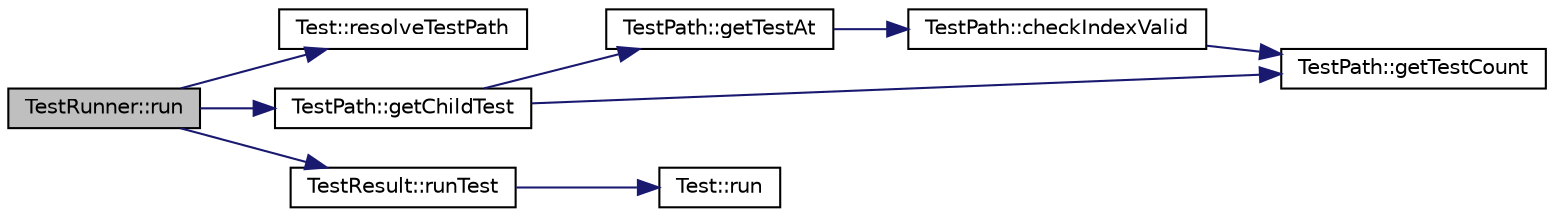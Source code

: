 digraph "TestRunner::run"
{
  edge [fontname="Helvetica",fontsize="10",labelfontname="Helvetica",labelfontsize="10"];
  node [fontname="Helvetica",fontsize="10",shape=record];
  rankdir="LR";
  Node1 [label="TestRunner::run",height=0.2,width=0.4,color="black", fillcolor="grey75", style="filled", fontcolor="black"];
  Node1 -> Node2 [color="midnightblue",fontsize="10",style="solid",fontname="Helvetica"];
  Node2 [label="Test::resolveTestPath",height=0.2,width=0.4,color="black", fillcolor="white", style="filled",URL="$class_test.html#a90a4bd044778e025641857fa7ddf12ad",tooltip="Resolved the specified test path with this test acting as &#39;root&#39;. "];
  Node1 -> Node3 [color="midnightblue",fontsize="10",style="solid",fontname="Helvetica"];
  Node3 [label="TestPath::getChildTest",height=0.2,width=0.4,color="black", fillcolor="white", style="filled",URL="$class_test_path.html#a4f3c6d50ae76ea68dd42a1b59c8beb79",tooltip="Get the last test of the path. "];
  Node3 -> Node4 [color="midnightblue",fontsize="10",style="solid",fontname="Helvetica"];
  Node4 [label="TestPath::getTestAt",height=0.2,width=0.4,color="black", fillcolor="white", style="filled",URL="$class_test_path.html#ab91b3a4bf8a5881f03f119d1af475e6e",tooltip="Returns the test of the specified index. "];
  Node4 -> Node5 [color="midnightblue",fontsize="10",style="solid",fontname="Helvetica"];
  Node5 [label="TestPath::checkIndexValid",height=0.2,width=0.4,color="black", fillcolor="white", style="filled",URL="$class_test_path.html#aebf839170b1a9e8199dd26f307028b6a",tooltip="Checks that the specified test index is within valid range. "];
  Node5 -> Node6 [color="midnightblue",fontsize="10",style="solid",fontname="Helvetica"];
  Node6 [label="TestPath::getTestCount",height=0.2,width=0.4,color="black", fillcolor="white", style="filled",URL="$class_test_path.html#abddfb30585d9888b4914603071b0676e",tooltip="Returns the number of tests in the path. "];
  Node3 -> Node6 [color="midnightblue",fontsize="10",style="solid",fontname="Helvetica"];
  Node1 -> Node7 [color="midnightblue",fontsize="10",style="solid",fontname="Helvetica"];
  Node7 [label="TestResult::runTest",height=0.2,width=0.4,color="black", fillcolor="white", style="filled",URL="$class_test_result.html#a818224336f61ee1c260b3e079a0a69a8",tooltip="Run the specified test. "];
  Node7 -> Node8 [color="midnightblue",fontsize="10",style="solid",fontname="Helvetica"];
  Node8 [label="Test::run",height=0.2,width=0.4,color="black", fillcolor="white", style="filled",URL="$class_test.html#a7beeb95dc0d058bd3bfea1a75463cb03",tooltip="Run the test, collecting results. "];
}
